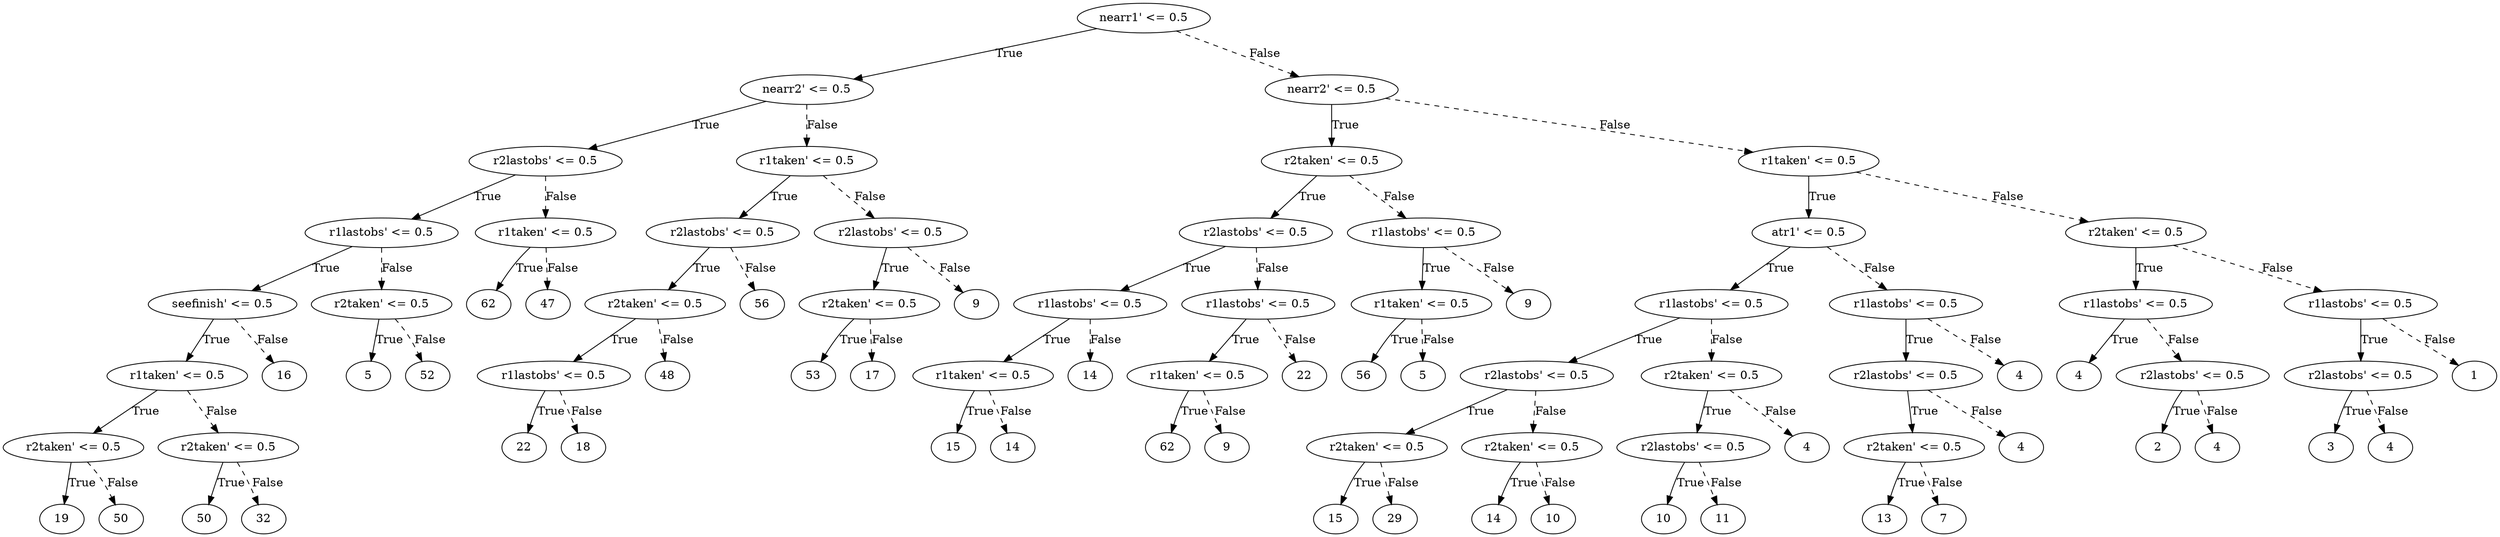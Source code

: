 digraph {
0 [label="nearr1' <= 0.5"];
1 [label="nearr2' <= 0.5"];
2 [label="r2lastobs' <= 0.5"];
3 [label="r1lastobs' <= 0.5"];
4 [label="seefinish' <= 0.5"];
5 [label="r1taken' <= 0.5"];
6 [label="r2taken' <= 0.5"];
7 [label="19"];
6 -> 7 [label="True"];
8 [label="50"];
6 -> 8 [style="dashed", label="False"];
5 -> 6 [label="True"];
9 [label="r2taken' <= 0.5"];
10 [label="50"];
9 -> 10 [label="True"];
11 [label="32"];
9 -> 11 [style="dashed", label="False"];
5 -> 9 [style="dashed", label="False"];
4 -> 5 [label="True"];
12 [label="16"];
4 -> 12 [style="dashed", label="False"];
3 -> 4 [label="True"];
13 [label="r2taken' <= 0.5"];
14 [label="5"];
13 -> 14 [label="True"];
15 [label="52"];
13 -> 15 [style="dashed", label="False"];
3 -> 13 [style="dashed", label="False"];
2 -> 3 [label="True"];
16 [label="r1taken' <= 0.5"];
17 [label="62"];
16 -> 17 [label="True"];
18 [label="47"];
16 -> 18 [style="dashed", label="False"];
2 -> 16 [style="dashed", label="False"];
1 -> 2 [label="True"];
19 [label="r1taken' <= 0.5"];
20 [label="r2lastobs' <= 0.5"];
21 [label="r2taken' <= 0.5"];
22 [label="r1lastobs' <= 0.5"];
23 [label="22"];
22 -> 23 [label="True"];
24 [label="18"];
22 -> 24 [style="dashed", label="False"];
21 -> 22 [label="True"];
25 [label="48"];
21 -> 25 [style="dashed", label="False"];
20 -> 21 [label="True"];
26 [label="56"];
20 -> 26 [style="dashed", label="False"];
19 -> 20 [label="True"];
27 [label="r2lastobs' <= 0.5"];
28 [label="r2taken' <= 0.5"];
29 [label="53"];
28 -> 29 [label="True"];
30 [label="17"];
28 -> 30 [style="dashed", label="False"];
27 -> 28 [label="True"];
31 [label="9"];
27 -> 31 [style="dashed", label="False"];
19 -> 27 [style="dashed", label="False"];
1 -> 19 [style="dashed", label="False"];
0 -> 1 [label="True"];
32 [label="nearr2' <= 0.5"];
33 [label="r2taken' <= 0.5"];
34 [label="r2lastobs' <= 0.5"];
35 [label="r1lastobs' <= 0.5"];
36 [label="r1taken' <= 0.5"];
37 [label="15"];
36 -> 37 [label="True"];
38 [label="14"];
36 -> 38 [style="dashed", label="False"];
35 -> 36 [label="True"];
39 [label="14"];
35 -> 39 [style="dashed", label="False"];
34 -> 35 [label="True"];
40 [label="r1lastobs' <= 0.5"];
41 [label="r1taken' <= 0.5"];
42 [label="62"];
41 -> 42 [label="True"];
43 [label="9"];
41 -> 43 [style="dashed", label="False"];
40 -> 41 [label="True"];
44 [label="22"];
40 -> 44 [style="dashed", label="False"];
34 -> 40 [style="dashed", label="False"];
33 -> 34 [label="True"];
45 [label="r1lastobs' <= 0.5"];
46 [label="r1taken' <= 0.5"];
47 [label="56"];
46 -> 47 [label="True"];
48 [label="5"];
46 -> 48 [style="dashed", label="False"];
45 -> 46 [label="True"];
49 [label="9"];
45 -> 49 [style="dashed", label="False"];
33 -> 45 [style="dashed", label="False"];
32 -> 33 [label="True"];
50 [label="r1taken' <= 0.5"];
51 [label="atr1' <= 0.5"];
52 [label="r1lastobs' <= 0.5"];
53 [label="r2lastobs' <= 0.5"];
54 [label="r2taken' <= 0.5"];
55 [label="15"];
54 -> 55 [label="True"];
56 [label="29"];
54 -> 56 [style="dashed", label="False"];
53 -> 54 [label="True"];
57 [label="r2taken' <= 0.5"];
58 [label="14"];
57 -> 58 [label="True"];
59 [label="10"];
57 -> 59 [style="dashed", label="False"];
53 -> 57 [style="dashed", label="False"];
52 -> 53 [label="True"];
60 [label="r2taken' <= 0.5"];
61 [label="r2lastobs' <= 0.5"];
62 [label="10"];
61 -> 62 [label="True"];
63 [label="11"];
61 -> 63 [style="dashed", label="False"];
60 -> 61 [label="True"];
64 [label="4"];
60 -> 64 [style="dashed", label="False"];
52 -> 60 [style="dashed", label="False"];
51 -> 52 [label="True"];
65 [label="r1lastobs' <= 0.5"];
66 [label="r2lastobs' <= 0.5"];
67 [label="r2taken' <= 0.5"];
68 [label="13"];
67 -> 68 [label="True"];
69 [label="7"];
67 -> 69 [style="dashed", label="False"];
66 -> 67 [label="True"];
70 [label="4"];
66 -> 70 [style="dashed", label="False"];
65 -> 66 [label="True"];
71 [label="4"];
65 -> 71 [style="dashed", label="False"];
51 -> 65 [style="dashed", label="False"];
50 -> 51 [label="True"];
72 [label="r2taken' <= 0.5"];
73 [label="r1lastobs' <= 0.5"];
74 [label="4"];
73 -> 74 [label="True"];
75 [label="r2lastobs' <= 0.5"];
76 [label="2"];
75 -> 76 [label="True"];
77 [label="4"];
75 -> 77 [style="dashed", label="False"];
73 -> 75 [style="dashed", label="False"];
72 -> 73 [label="True"];
78 [label="r1lastobs' <= 0.5"];
79 [label="r2lastobs' <= 0.5"];
80 [label="3"];
79 -> 80 [label="True"];
81 [label="4"];
79 -> 81 [style="dashed", label="False"];
78 -> 79 [label="True"];
82 [label="1"];
78 -> 82 [style="dashed", label="False"];
72 -> 78 [style="dashed", label="False"];
50 -> 72 [style="dashed", label="False"];
32 -> 50 [style="dashed", label="False"];
0 -> 32 [style="dashed", label="False"];

}